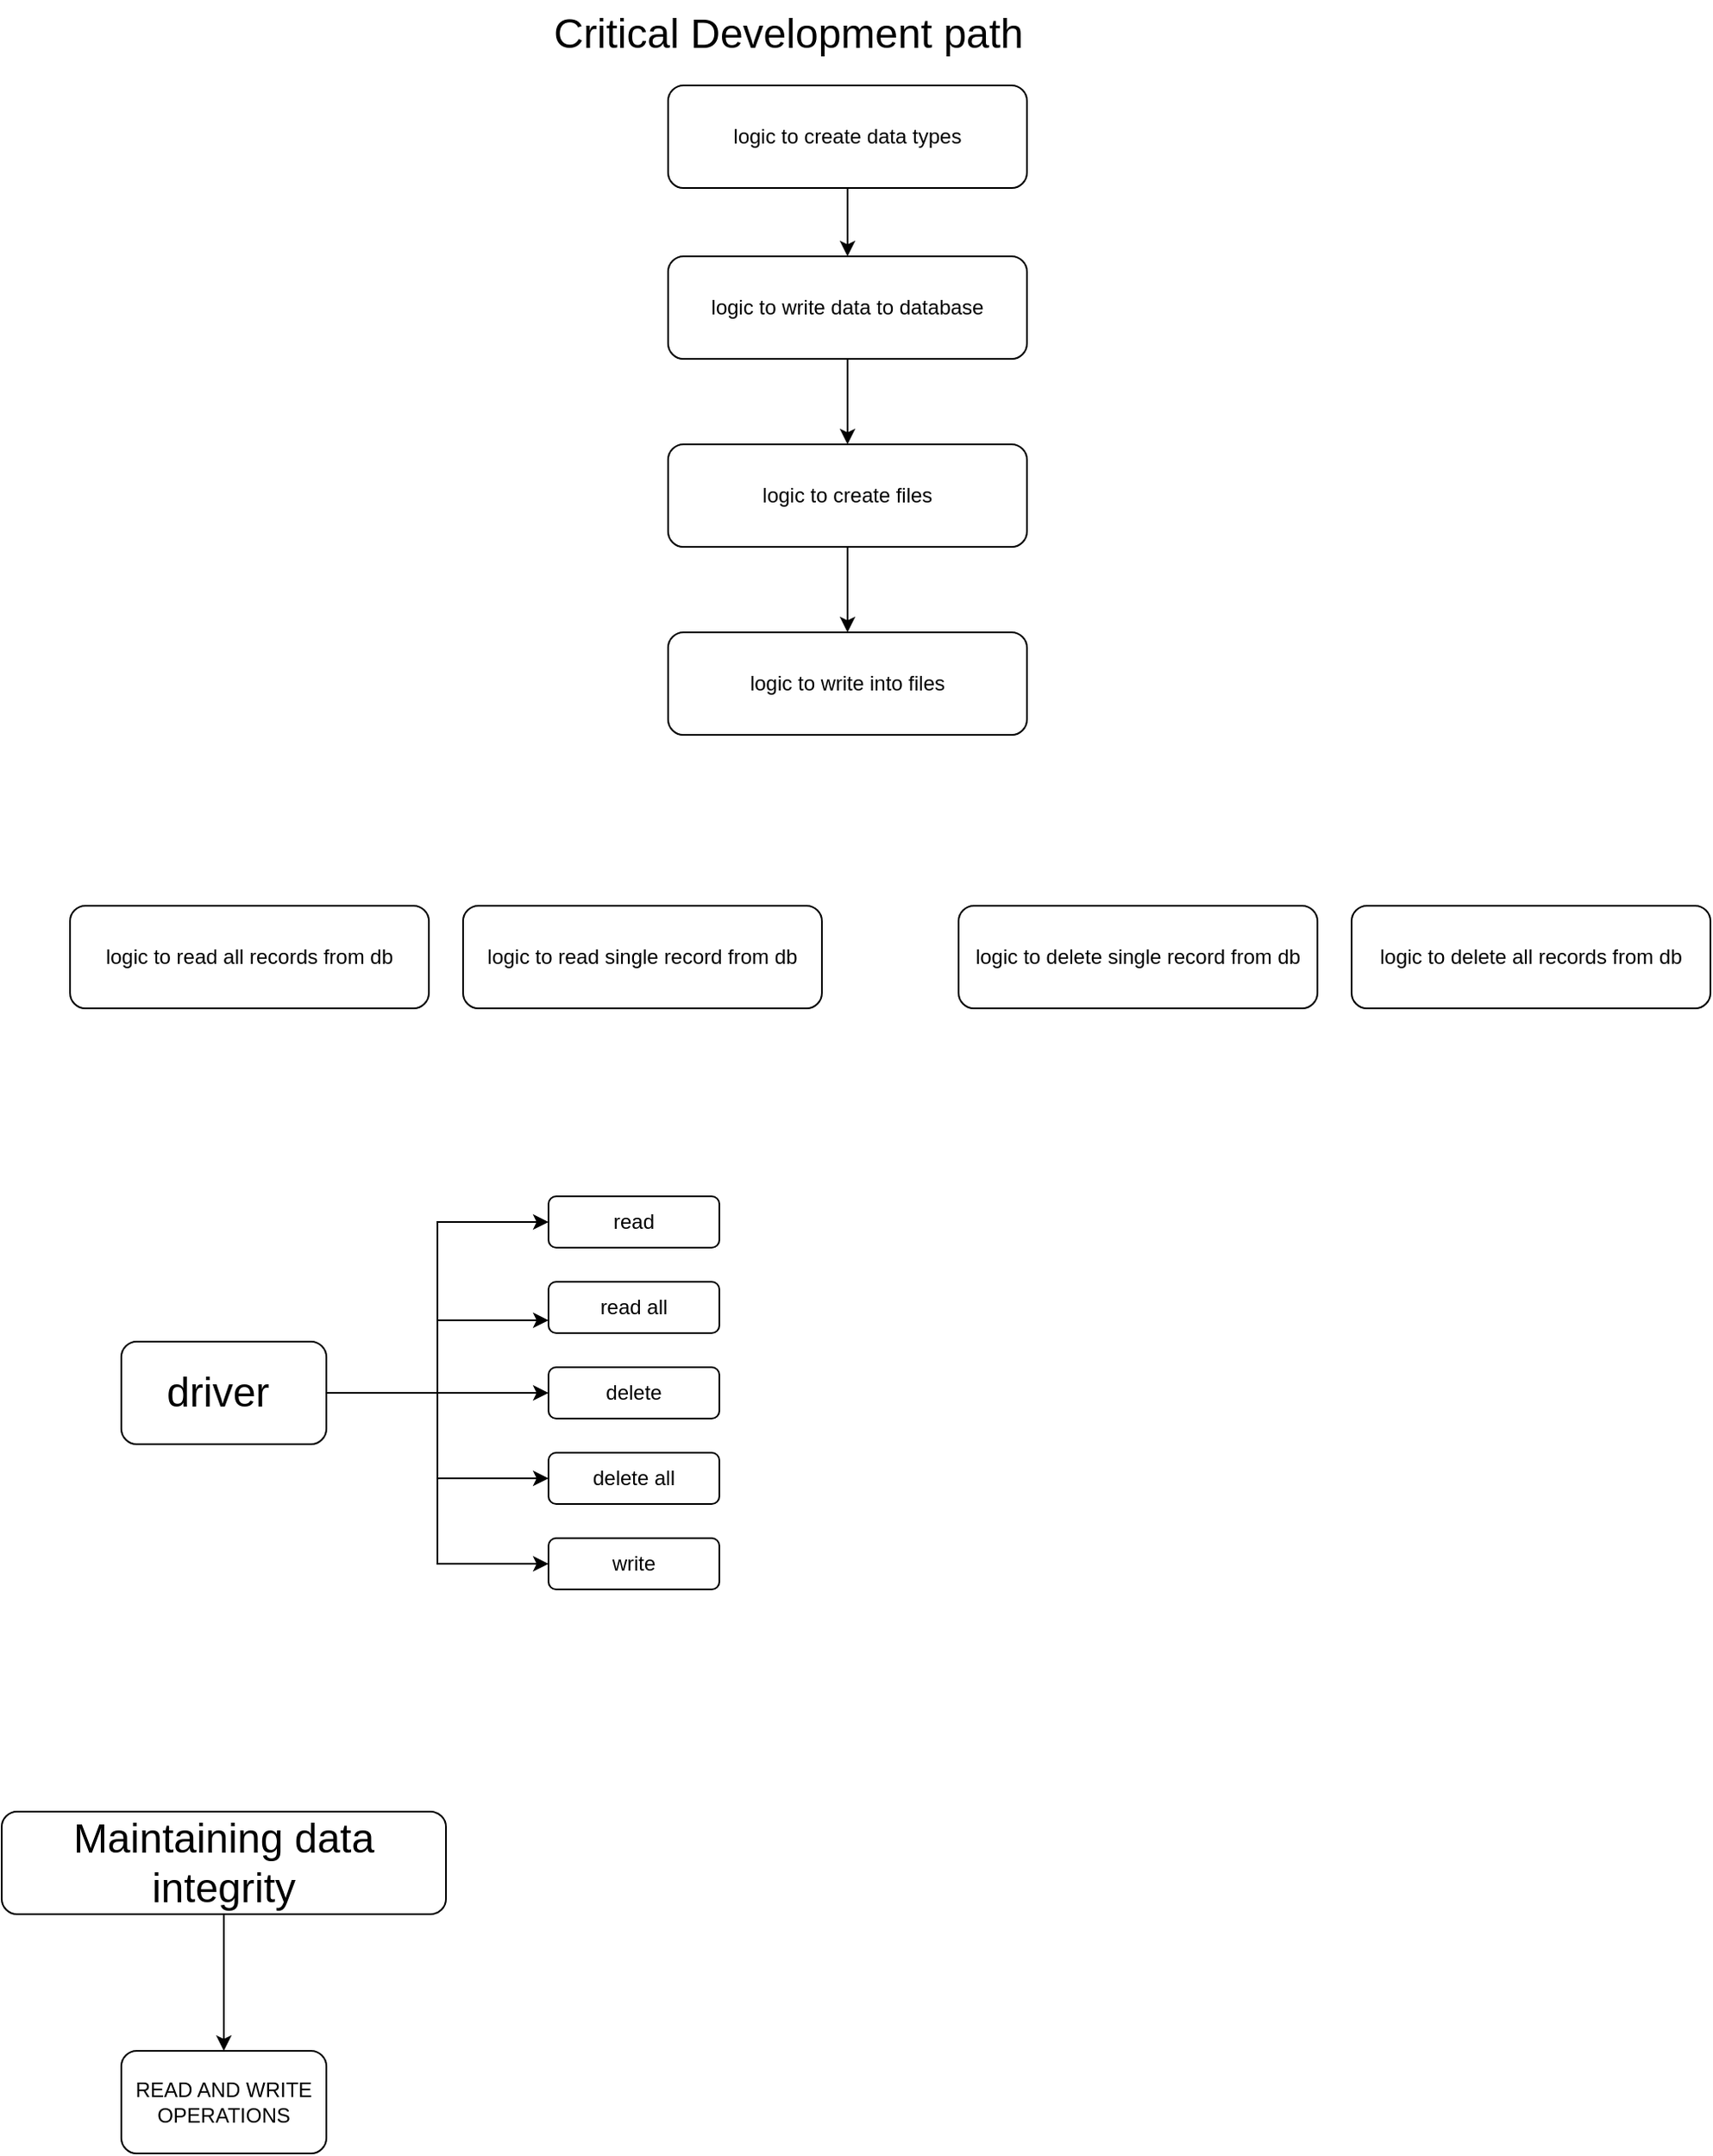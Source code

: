 <mxfile version="22.1.11" type="device">
  <diagram name="Page-1" id="Hneo6S7p4hKdpMSRIi7G">
    <mxGraphModel dx="2594" dy="931" grid="1" gridSize="10" guides="1" tooltips="1" connect="1" arrows="1" fold="1" page="1" pageScale="1" pageWidth="850" pageHeight="1100" math="0" shadow="0">
      <root>
        <mxCell id="0" />
        <mxCell id="1" parent="0" />
        <mxCell id="CZy4eMTzpqDGs0Q_9S6_-1" value="&lt;font style=&quot;font-size: 24px;&quot;&gt;Critical Development path&lt;/font&gt;" style="text;html=1;align=center;verticalAlign=middle;resizable=0;points=[];autosize=1;strokeColor=none;fillColor=none;" vertex="1" parent="1">
          <mxGeometry x="40" y="40" width="300" height="40" as="geometry" />
        </mxCell>
        <mxCell id="CZy4eMTzpqDGs0Q_9S6_-10" value="" style="edgeStyle=orthogonalEdgeStyle;rounded=0;orthogonalLoop=1;jettySize=auto;html=1;" edge="1" parent="1" source="CZy4eMTzpqDGs0Q_9S6_-3" target="CZy4eMTzpqDGs0Q_9S6_-4">
          <mxGeometry relative="1" as="geometry" />
        </mxCell>
        <mxCell id="CZy4eMTzpqDGs0Q_9S6_-3" value="logic to create data types" style="rounded=1;whiteSpace=wrap;html=1;" vertex="1" parent="1">
          <mxGeometry x="120" y="90" width="210" height="60" as="geometry" />
        </mxCell>
        <mxCell id="CZy4eMTzpqDGs0Q_9S6_-11" value="" style="edgeStyle=orthogonalEdgeStyle;rounded=0;orthogonalLoop=1;jettySize=auto;html=1;" edge="1" parent="1" source="CZy4eMTzpqDGs0Q_9S6_-4" target="CZy4eMTzpqDGs0Q_9S6_-5">
          <mxGeometry relative="1" as="geometry" />
        </mxCell>
        <mxCell id="CZy4eMTzpqDGs0Q_9S6_-4" value="logic to write data to database" style="rounded=1;whiteSpace=wrap;html=1;" vertex="1" parent="1">
          <mxGeometry x="120" y="190" width="210" height="60" as="geometry" />
        </mxCell>
        <mxCell id="CZy4eMTzpqDGs0Q_9S6_-8" value="" style="edgeStyle=orthogonalEdgeStyle;rounded=0;orthogonalLoop=1;jettySize=auto;html=1;" edge="1" parent="1" source="CZy4eMTzpqDGs0Q_9S6_-5" target="CZy4eMTzpqDGs0Q_9S6_-6">
          <mxGeometry relative="1" as="geometry" />
        </mxCell>
        <mxCell id="CZy4eMTzpqDGs0Q_9S6_-5" value="logic to create files" style="rounded=1;whiteSpace=wrap;html=1;" vertex="1" parent="1">
          <mxGeometry x="120" y="300" width="210" height="60" as="geometry" />
        </mxCell>
        <mxCell id="CZy4eMTzpqDGs0Q_9S6_-6" value="logic to write into files" style="rounded=1;whiteSpace=wrap;html=1;" vertex="1" parent="1">
          <mxGeometry x="120" y="410" width="210" height="60" as="geometry" />
        </mxCell>
        <mxCell id="CZy4eMTzpqDGs0Q_9S6_-12" value="logic to read single record from db" style="rounded=1;whiteSpace=wrap;html=1;" vertex="1" parent="1">
          <mxGeometry y="570" width="210" height="60" as="geometry" />
        </mxCell>
        <mxCell id="CZy4eMTzpqDGs0Q_9S6_-13" value="logic to read all records from db" style="rounded=1;whiteSpace=wrap;html=1;" vertex="1" parent="1">
          <mxGeometry x="-230" y="570" width="210" height="60" as="geometry" />
        </mxCell>
        <mxCell id="CZy4eMTzpqDGs0Q_9S6_-14" value="logic to delete all records from db" style="rounded=1;whiteSpace=wrap;html=1;" vertex="1" parent="1">
          <mxGeometry x="520" y="570" width="210" height="60" as="geometry" />
        </mxCell>
        <mxCell id="CZy4eMTzpqDGs0Q_9S6_-15" value="logic to delete single record from db" style="rounded=1;whiteSpace=wrap;html=1;" vertex="1" parent="1">
          <mxGeometry x="290" y="570" width="210" height="60" as="geometry" />
        </mxCell>
        <mxCell id="CZy4eMTzpqDGs0Q_9S6_-22" style="edgeStyle=orthogonalEdgeStyle;rounded=0;orthogonalLoop=1;jettySize=auto;html=1;entryX=0;entryY=0.5;entryDx=0;entryDy=0;" edge="1" parent="1" source="CZy4eMTzpqDGs0Q_9S6_-16" target="CZy4eMTzpqDGs0Q_9S6_-17">
          <mxGeometry relative="1" as="geometry" />
        </mxCell>
        <mxCell id="CZy4eMTzpqDGs0Q_9S6_-24" style="edgeStyle=orthogonalEdgeStyle;rounded=0;orthogonalLoop=1;jettySize=auto;html=1;entryX=0;entryY=0.5;entryDx=0;entryDy=0;" edge="1" parent="1" source="CZy4eMTzpqDGs0Q_9S6_-16" target="CZy4eMTzpqDGs0Q_9S6_-21">
          <mxGeometry relative="1" as="geometry" />
        </mxCell>
        <mxCell id="CZy4eMTzpqDGs0Q_9S6_-25" style="edgeStyle=orthogonalEdgeStyle;rounded=0;orthogonalLoop=1;jettySize=auto;html=1;entryX=0;entryY=0.75;entryDx=0;entryDy=0;" edge="1" parent="1" source="CZy4eMTzpqDGs0Q_9S6_-16" target="CZy4eMTzpqDGs0Q_9S6_-18">
          <mxGeometry relative="1" as="geometry" />
        </mxCell>
        <mxCell id="CZy4eMTzpqDGs0Q_9S6_-26" style="edgeStyle=orthogonalEdgeStyle;rounded=0;orthogonalLoop=1;jettySize=auto;html=1;entryX=0;entryY=0.5;entryDx=0;entryDy=0;" edge="1" parent="1" source="CZy4eMTzpqDGs0Q_9S6_-16" target="CZy4eMTzpqDGs0Q_9S6_-19">
          <mxGeometry relative="1" as="geometry" />
        </mxCell>
        <mxCell id="CZy4eMTzpqDGs0Q_9S6_-27" style="edgeStyle=orthogonalEdgeStyle;rounded=0;orthogonalLoop=1;jettySize=auto;html=1;entryX=0;entryY=0.5;entryDx=0;entryDy=0;" edge="1" parent="1" source="CZy4eMTzpqDGs0Q_9S6_-16" target="CZy4eMTzpqDGs0Q_9S6_-20">
          <mxGeometry relative="1" as="geometry" />
        </mxCell>
        <mxCell id="CZy4eMTzpqDGs0Q_9S6_-16" value="&lt;font style=&quot;font-size: 24px;&quot;&gt;driver&amp;nbsp;&lt;/font&gt;" style="rounded=1;whiteSpace=wrap;html=1;" vertex="1" parent="1">
          <mxGeometry x="-200" y="825" width="120" height="60" as="geometry" />
        </mxCell>
        <mxCell id="CZy4eMTzpqDGs0Q_9S6_-17" value="read" style="rounded=1;whiteSpace=wrap;html=1;" vertex="1" parent="1">
          <mxGeometry x="50" y="740" width="100" height="30" as="geometry" />
        </mxCell>
        <mxCell id="CZy4eMTzpqDGs0Q_9S6_-18" value="read all" style="rounded=1;whiteSpace=wrap;html=1;" vertex="1" parent="1">
          <mxGeometry x="50" y="790" width="100" height="30" as="geometry" />
        </mxCell>
        <mxCell id="CZy4eMTzpqDGs0Q_9S6_-19" value="delete" style="rounded=1;whiteSpace=wrap;html=1;" vertex="1" parent="1">
          <mxGeometry x="50" y="840" width="100" height="30" as="geometry" />
        </mxCell>
        <mxCell id="CZy4eMTzpqDGs0Q_9S6_-20" value="delete all" style="rounded=1;whiteSpace=wrap;html=1;" vertex="1" parent="1">
          <mxGeometry x="50" y="890" width="100" height="30" as="geometry" />
        </mxCell>
        <mxCell id="CZy4eMTzpqDGs0Q_9S6_-21" value="write" style="rounded=1;whiteSpace=wrap;html=1;" vertex="1" parent="1">
          <mxGeometry x="50" y="940" width="100" height="30" as="geometry" />
        </mxCell>
        <mxCell id="CZy4eMTzpqDGs0Q_9S6_-30" value="" style="edgeStyle=orthogonalEdgeStyle;rounded=0;orthogonalLoop=1;jettySize=auto;html=1;" edge="1" parent="1" source="CZy4eMTzpqDGs0Q_9S6_-28" target="CZy4eMTzpqDGs0Q_9S6_-29">
          <mxGeometry relative="1" as="geometry" />
        </mxCell>
        <mxCell id="CZy4eMTzpqDGs0Q_9S6_-28" value="&lt;font style=&quot;font-size: 24px;&quot;&gt;Maintaining data integrity&lt;/font&gt;" style="rounded=1;whiteSpace=wrap;html=1;" vertex="1" parent="1">
          <mxGeometry x="-270" y="1100" width="260" height="60" as="geometry" />
        </mxCell>
        <mxCell id="CZy4eMTzpqDGs0Q_9S6_-29" value="READ AND WRITE OPERATIONS" style="whiteSpace=wrap;html=1;rounded=1;" vertex="1" parent="1">
          <mxGeometry x="-200" y="1240" width="120" height="60" as="geometry" />
        </mxCell>
      </root>
    </mxGraphModel>
  </diagram>
</mxfile>
